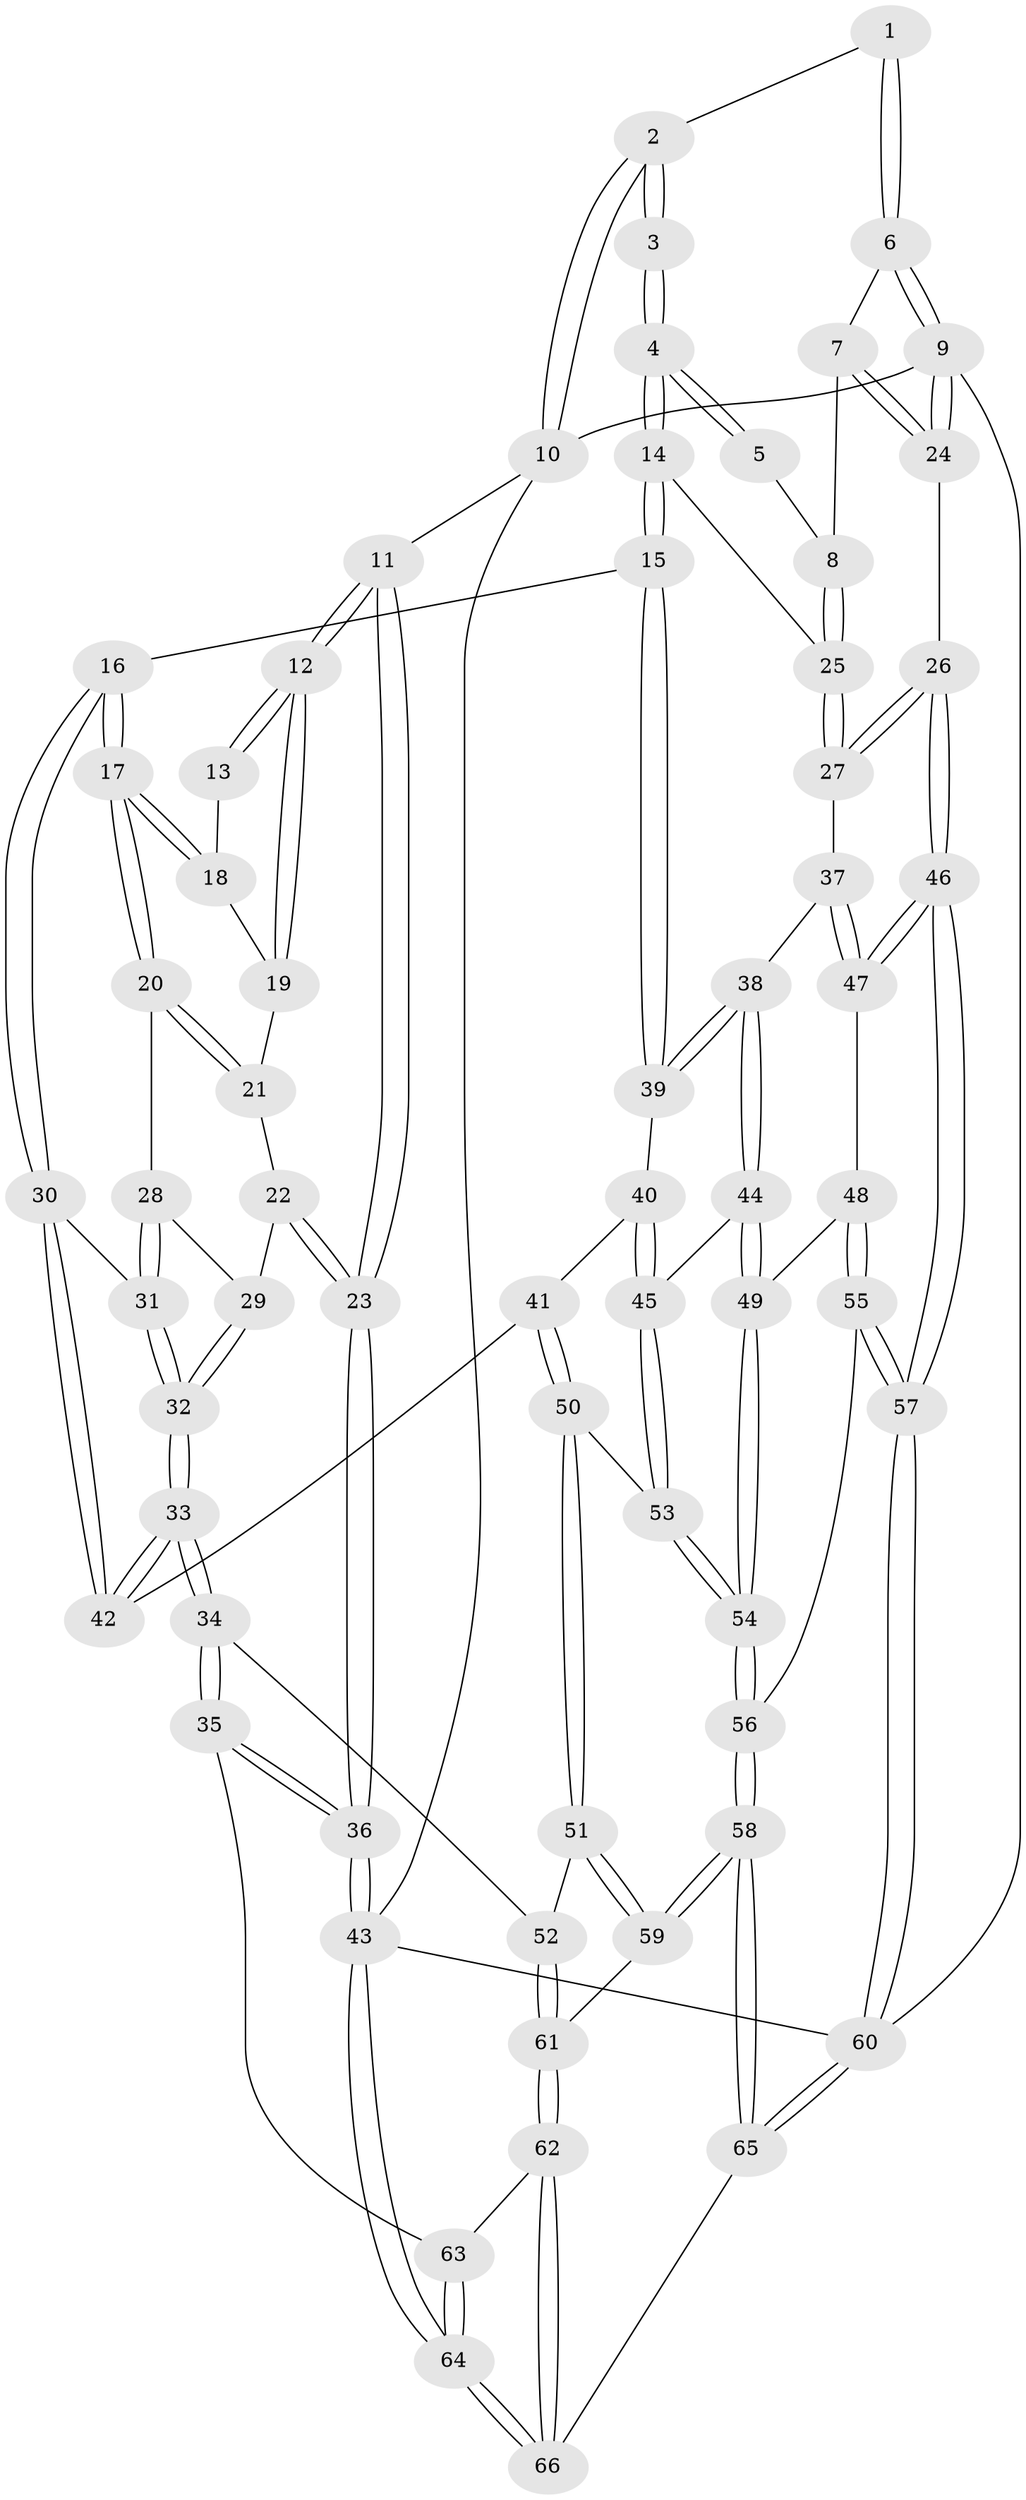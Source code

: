 // Generated by graph-tools (version 1.1) at 2025/17/03/09/25 04:17:21]
// undirected, 66 vertices, 162 edges
graph export_dot {
graph [start="1"]
  node [color=gray90,style=filled];
  1 [pos="+0.8414320851140034+0"];
  2 [pos="+0.395521757335299+0"];
  3 [pos="+0.3985323016906996+0"];
  4 [pos="+0.5808485638559006+0.25520173301377697"];
  5 [pos="+0.7474636282312708+0"];
  6 [pos="+1+0"];
  7 [pos="+0.8482860138634638+0.2191041899213872"];
  8 [pos="+0.7981288868736383+0.23201574733723318"];
  9 [pos="+1+0"];
  10 [pos="+0+0"];
  11 [pos="+0+0.13291348142098114"];
  12 [pos="+0+0.13427668699157827"];
  13 [pos="+0.35431800264636065+0.0019195807934690792"];
  14 [pos="+0.5817937280350841+0.2594758212932988"];
  15 [pos="+0.5442786647561608+0.3221634550103143"];
  16 [pos="+0.4030631432762855+0.33274624325974184"];
  17 [pos="+0.3788429149449048+0.32774102904056013"];
  18 [pos="+0.26075459228179326+0.13302290779181045"];
  19 [pos="+0.19626404526416968+0.15715365348291604"];
  20 [pos="+0.35492456091502794+0.33209163565251454"];
  21 [pos="+0.22554744468609897+0.2821089893934294"];
  22 [pos="+0.10523763921554195+0.33886246769448664"];
  23 [pos="+0+0.2146948140897737"];
  24 [pos="+1+0.38699108428549145"];
  25 [pos="+0.7421912241327289+0.2547926306951821"];
  26 [pos="+1+0.5230419505289688"];
  27 [pos="+0.8492183556293286+0.4598590337734898"];
  28 [pos="+0.29521598618495265+0.37141713232328455"];
  29 [pos="+0.16472182160697807+0.3975032674848789"];
  30 [pos="+0.3173661747564409+0.5187580732291264"];
  31 [pos="+0.265986452032884+0.4457174193926347"];
  32 [pos="+0.1786341593784157+0.5054783654305108"];
  33 [pos="+0.15344319210678461+0.6540621061179496"];
  34 [pos="+0.15131585867340355+0.6574428151319238"];
  35 [pos="+0+0.6736569133436241"];
  36 [pos="+0+0.6420364121888077"];
  37 [pos="+0.7358566096666046+0.5138097994035137"];
  38 [pos="+0.6642108084391121+0.5032948925648425"];
  39 [pos="+0.5528800818776497+0.3667943659739711"];
  40 [pos="+0.5250092293698667+0.4252668819693246"];
  41 [pos="+0.4166096854513467+0.5608107393481923"];
  42 [pos="+0.3136907098599536+0.5429313459391888"];
  43 [pos="+0+1"];
  44 [pos="+0.6429933429526924+0.6357439670960655"];
  45 [pos="+0.5271882245473578+0.6632688365179729"];
  46 [pos="+1+0.6725125989484816"];
  47 [pos="+0.8209467801102259+0.6436520693028494"];
  48 [pos="+0.7401147465422989+0.6916740130430035"];
  49 [pos="+0.6753834681653857+0.6776499059762711"];
  50 [pos="+0.4395501102459801+0.6769538449903765"];
  51 [pos="+0.3933440546885526+0.7262980749637922"];
  52 [pos="+0.2065636237700931+0.7040616080154142"];
  53 [pos="+0.5239468744937977+0.6658290145449416"];
  54 [pos="+0.6023050015892366+0.8508601530023978"];
  55 [pos="+0.7786947578906922+0.8375993986689759"];
  56 [pos="+0.6020332826840317+0.8563857233617016"];
  57 [pos="+1+1"];
  58 [pos="+0.5395350457470945+0.9314841108608604"];
  59 [pos="+0.4614152843736003+0.8848922064157104"];
  60 [pos="+1+1"];
  61 [pos="+0.25222322240864037+0.934957506731667"];
  62 [pos="+0.23168401096987926+0.9737406049011308"];
  63 [pos="+0.07187860655474375+0.9070099759652284"];
  64 [pos="+0+1"];
  65 [pos="+0.5895321043212234+1"];
  66 [pos="+0.2210349669344408+1"];
  1 -- 2;
  1 -- 6;
  1 -- 6;
  2 -- 3;
  2 -- 3;
  2 -- 10;
  2 -- 10;
  3 -- 4;
  3 -- 4;
  4 -- 5;
  4 -- 5;
  4 -- 14;
  4 -- 14;
  5 -- 8;
  6 -- 7;
  6 -- 9;
  6 -- 9;
  7 -- 8;
  7 -- 24;
  7 -- 24;
  8 -- 25;
  8 -- 25;
  9 -- 10;
  9 -- 24;
  9 -- 24;
  9 -- 60;
  10 -- 11;
  10 -- 43;
  11 -- 12;
  11 -- 12;
  11 -- 23;
  11 -- 23;
  12 -- 13;
  12 -- 13;
  12 -- 19;
  12 -- 19;
  13 -- 18;
  14 -- 15;
  14 -- 15;
  14 -- 25;
  15 -- 16;
  15 -- 39;
  15 -- 39;
  16 -- 17;
  16 -- 17;
  16 -- 30;
  16 -- 30;
  17 -- 18;
  17 -- 18;
  17 -- 20;
  17 -- 20;
  18 -- 19;
  19 -- 21;
  20 -- 21;
  20 -- 21;
  20 -- 28;
  21 -- 22;
  22 -- 23;
  22 -- 23;
  22 -- 29;
  23 -- 36;
  23 -- 36;
  24 -- 26;
  25 -- 27;
  25 -- 27;
  26 -- 27;
  26 -- 27;
  26 -- 46;
  26 -- 46;
  27 -- 37;
  28 -- 29;
  28 -- 31;
  28 -- 31;
  29 -- 32;
  29 -- 32;
  30 -- 31;
  30 -- 42;
  30 -- 42;
  31 -- 32;
  31 -- 32;
  32 -- 33;
  32 -- 33;
  33 -- 34;
  33 -- 34;
  33 -- 42;
  33 -- 42;
  34 -- 35;
  34 -- 35;
  34 -- 52;
  35 -- 36;
  35 -- 36;
  35 -- 63;
  36 -- 43;
  36 -- 43;
  37 -- 38;
  37 -- 47;
  37 -- 47;
  38 -- 39;
  38 -- 39;
  38 -- 44;
  38 -- 44;
  39 -- 40;
  40 -- 41;
  40 -- 45;
  40 -- 45;
  41 -- 42;
  41 -- 50;
  41 -- 50;
  43 -- 64;
  43 -- 64;
  43 -- 60;
  44 -- 45;
  44 -- 49;
  44 -- 49;
  45 -- 53;
  45 -- 53;
  46 -- 47;
  46 -- 47;
  46 -- 57;
  46 -- 57;
  47 -- 48;
  48 -- 49;
  48 -- 55;
  48 -- 55;
  49 -- 54;
  49 -- 54;
  50 -- 51;
  50 -- 51;
  50 -- 53;
  51 -- 52;
  51 -- 59;
  51 -- 59;
  52 -- 61;
  52 -- 61;
  53 -- 54;
  53 -- 54;
  54 -- 56;
  54 -- 56;
  55 -- 56;
  55 -- 57;
  55 -- 57;
  56 -- 58;
  56 -- 58;
  57 -- 60;
  57 -- 60;
  58 -- 59;
  58 -- 59;
  58 -- 65;
  58 -- 65;
  59 -- 61;
  60 -- 65;
  60 -- 65;
  61 -- 62;
  61 -- 62;
  62 -- 63;
  62 -- 66;
  62 -- 66;
  63 -- 64;
  63 -- 64;
  64 -- 66;
  64 -- 66;
  65 -- 66;
}
